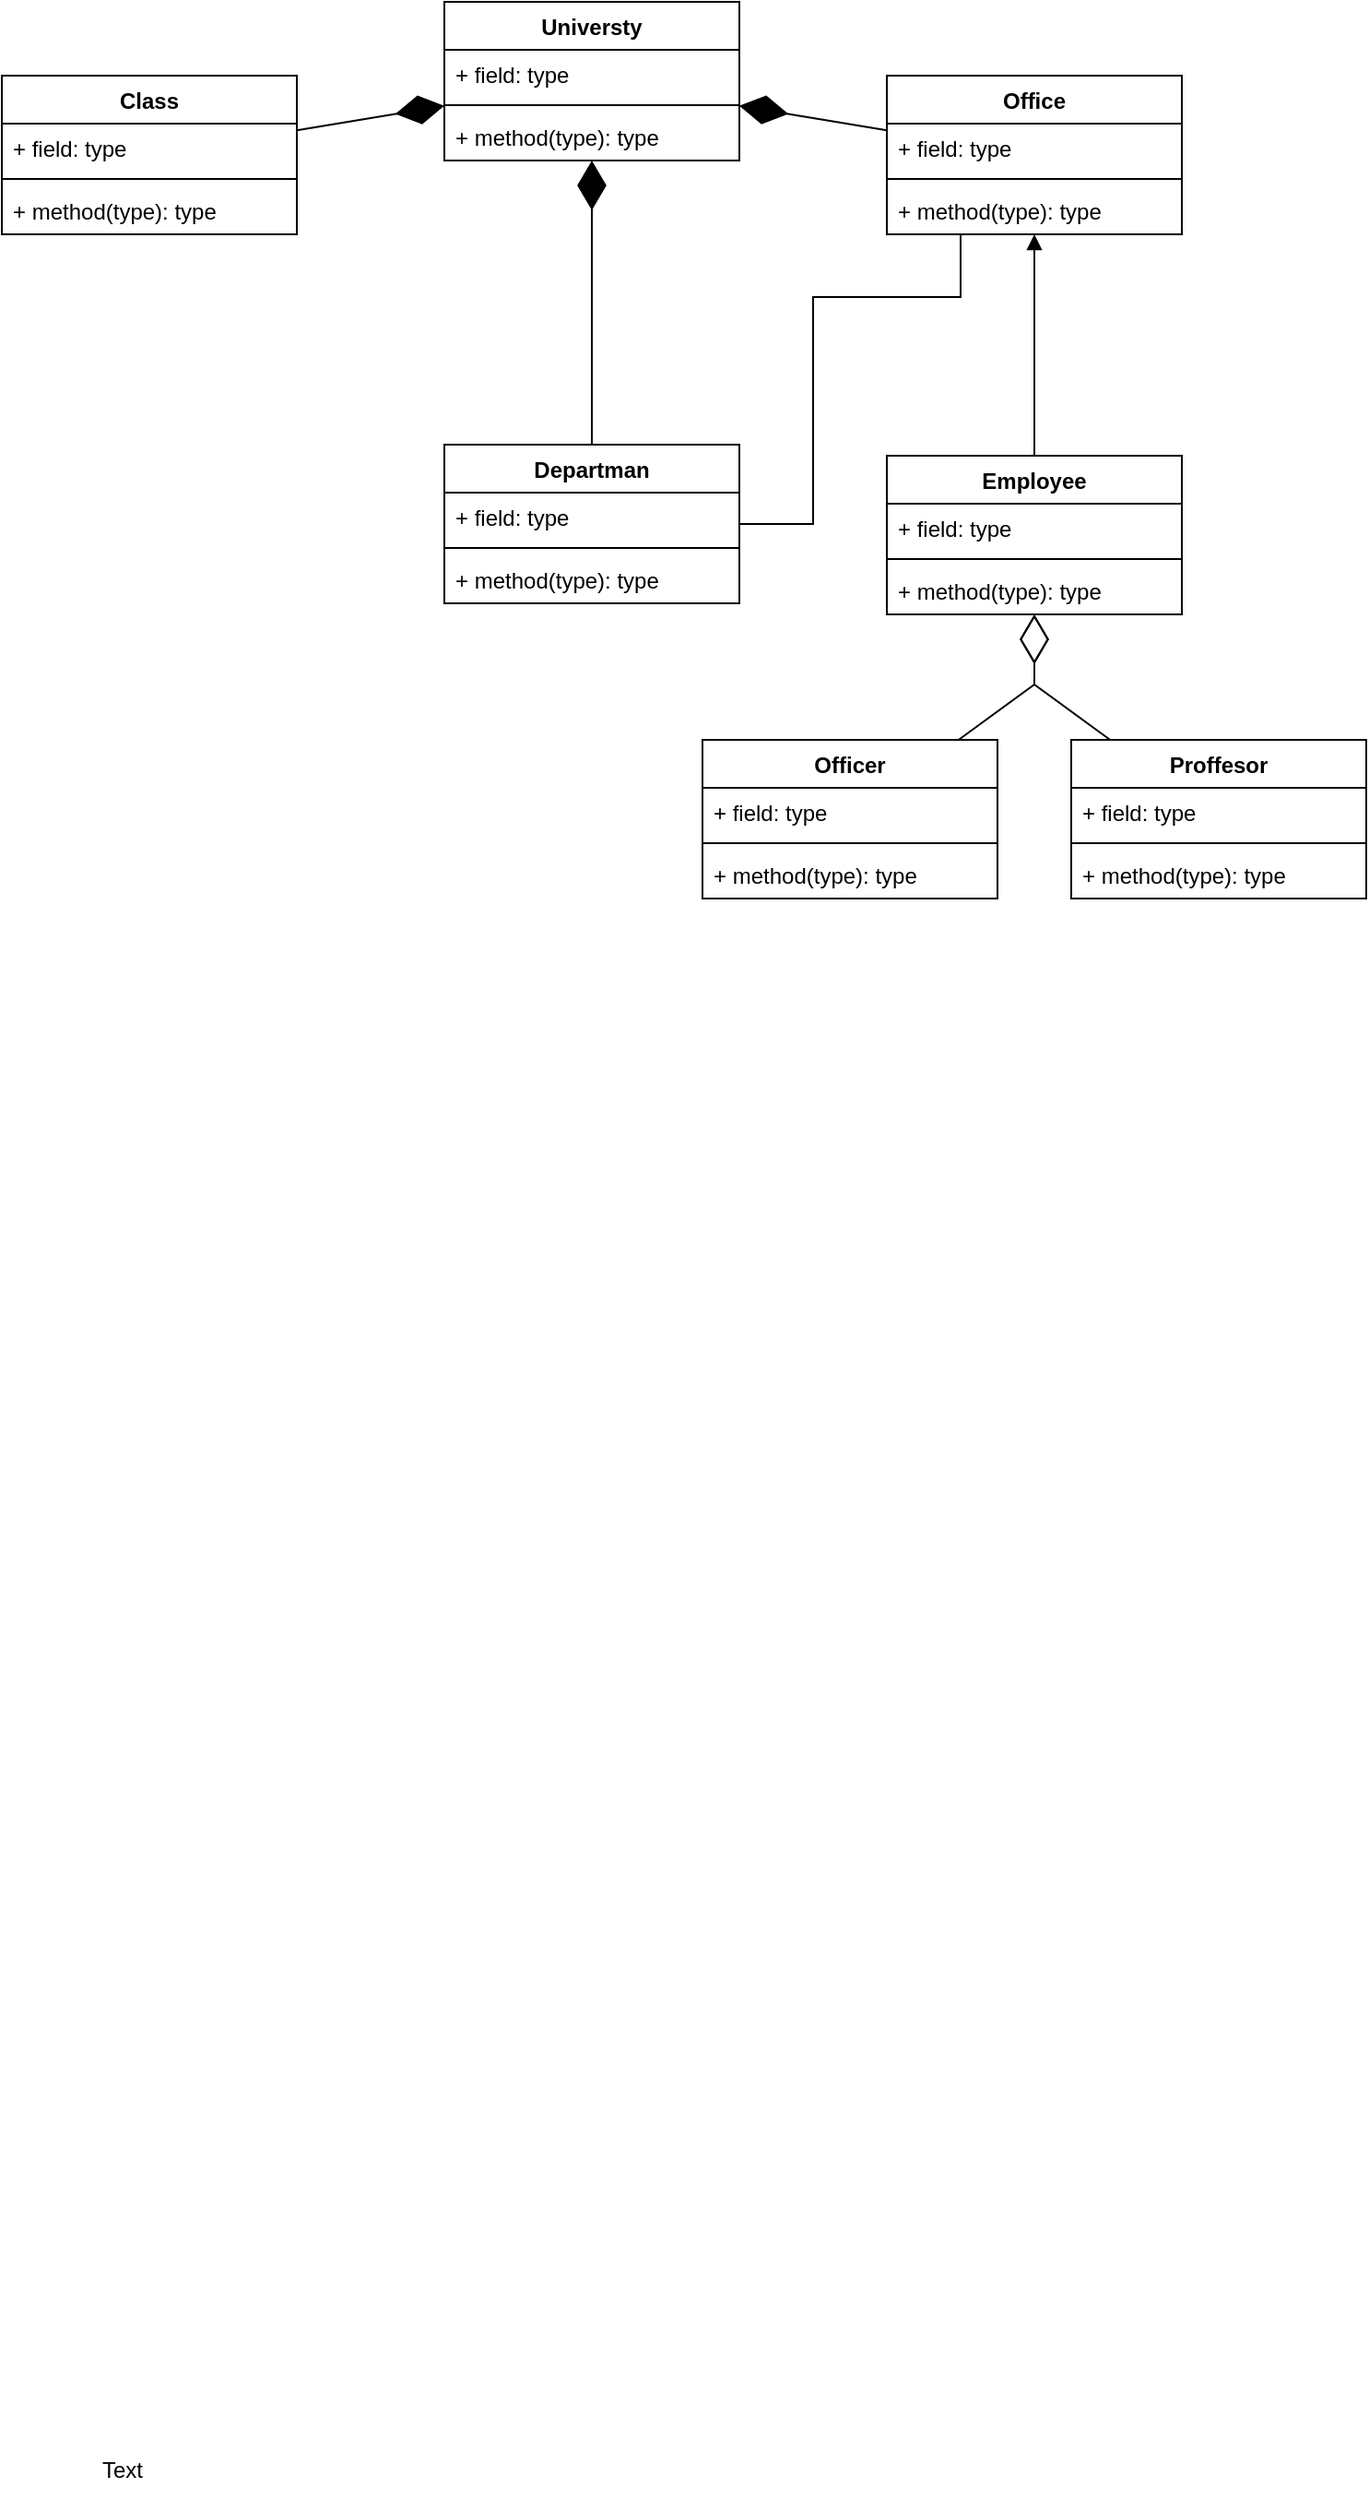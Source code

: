 <mxfile version="22.0.2" type="github">
  <diagram name="Sayfa -1" id="S-Tz8G7Cp1h8GfAUwTXo">
    <mxGraphModel dx="995" dy="1710" grid="1" gridSize="10" guides="1" tooltips="1" connect="1" arrows="1" fold="1" page="1" pageScale="1" pageWidth="827" pageHeight="1169" math="0" shadow="0">
      <root>
        <mxCell id="0" />
        <mxCell id="1" parent="0" />
        <mxCell id="p6-vss9Mwmbo4FJzbfOS-2" value="Text" style="text;html=1;align=center;verticalAlign=middle;resizable=0;points=[];autosize=1;strokeColor=none;fillColor=none;" vertex="1" parent="1">
          <mxGeometry x="84" y="183" width="50" height="30" as="geometry" />
        </mxCell>
        <mxCell id="p6-vss9Mwmbo4FJzbfOS-7" value="Universty" style="swimlane;fontStyle=1;align=center;verticalAlign=top;childLayout=stackLayout;horizontal=1;startSize=26;horizontalStack=0;resizeParent=1;resizeParentMax=0;resizeLast=0;collapsible=1;marginBottom=0;whiteSpace=wrap;html=1;" vertex="1" parent="1">
          <mxGeometry x="284" y="-1140" width="160" height="86" as="geometry">
            <mxRectangle x="320" y="-880" width="100" height="30" as="alternateBounds" />
          </mxGeometry>
        </mxCell>
        <mxCell id="p6-vss9Mwmbo4FJzbfOS-8" value="+ field: type" style="text;strokeColor=none;fillColor=none;align=left;verticalAlign=top;spacingLeft=4;spacingRight=4;overflow=hidden;rotatable=0;points=[[0,0.5],[1,0.5]];portConstraint=eastwest;whiteSpace=wrap;html=1;" vertex="1" parent="p6-vss9Mwmbo4FJzbfOS-7">
          <mxGeometry y="26" width="160" height="26" as="geometry" />
        </mxCell>
        <mxCell id="p6-vss9Mwmbo4FJzbfOS-9" value="" style="line;strokeWidth=1;fillColor=none;align=left;verticalAlign=middle;spacingTop=-1;spacingLeft=3;spacingRight=3;rotatable=0;labelPosition=right;points=[];portConstraint=eastwest;strokeColor=inherit;" vertex="1" parent="p6-vss9Mwmbo4FJzbfOS-7">
          <mxGeometry y="52" width="160" height="8" as="geometry" />
        </mxCell>
        <mxCell id="p6-vss9Mwmbo4FJzbfOS-10" value="+ method(type): type" style="text;strokeColor=none;fillColor=none;align=left;verticalAlign=top;spacingLeft=4;spacingRight=4;overflow=hidden;rotatable=0;points=[[0,0.5],[1,0.5]];portConstraint=eastwest;whiteSpace=wrap;html=1;" vertex="1" parent="p6-vss9Mwmbo4FJzbfOS-7">
          <mxGeometry y="60" width="160" height="26" as="geometry" />
        </mxCell>
        <mxCell id="p6-vss9Mwmbo4FJzbfOS-15" value="Class" style="swimlane;fontStyle=1;align=center;verticalAlign=top;childLayout=stackLayout;horizontal=1;startSize=26;horizontalStack=0;resizeParent=1;resizeParentMax=0;resizeLast=0;collapsible=1;marginBottom=0;whiteSpace=wrap;html=1;" vertex="1" parent="1">
          <mxGeometry x="44" y="-1100" width="160" height="86" as="geometry" />
        </mxCell>
        <mxCell id="p6-vss9Mwmbo4FJzbfOS-16" value="+ field: type" style="text;strokeColor=none;fillColor=none;align=left;verticalAlign=top;spacingLeft=4;spacingRight=4;overflow=hidden;rotatable=0;points=[[0,0.5],[1,0.5]];portConstraint=eastwest;whiteSpace=wrap;html=1;" vertex="1" parent="p6-vss9Mwmbo4FJzbfOS-15">
          <mxGeometry y="26" width="160" height="26" as="geometry" />
        </mxCell>
        <mxCell id="p6-vss9Mwmbo4FJzbfOS-17" value="" style="line;strokeWidth=1;fillColor=none;align=left;verticalAlign=middle;spacingTop=-1;spacingLeft=3;spacingRight=3;rotatable=0;labelPosition=right;points=[];portConstraint=eastwest;strokeColor=inherit;" vertex="1" parent="p6-vss9Mwmbo4FJzbfOS-15">
          <mxGeometry y="52" width="160" height="8" as="geometry" />
        </mxCell>
        <mxCell id="p6-vss9Mwmbo4FJzbfOS-18" value="+ method(type): type" style="text;strokeColor=none;fillColor=none;align=left;verticalAlign=top;spacingLeft=4;spacingRight=4;overflow=hidden;rotatable=0;points=[[0,0.5],[1,0.5]];portConstraint=eastwest;whiteSpace=wrap;html=1;" vertex="1" parent="p6-vss9Mwmbo4FJzbfOS-15">
          <mxGeometry y="60" width="160" height="26" as="geometry" />
        </mxCell>
        <mxCell id="p6-vss9Mwmbo4FJzbfOS-25" value="" style="endArrow=diamondThin;endFill=1;endSize=24;html=1;rounded=0;" edge="1" parent="1" source="p6-vss9Mwmbo4FJzbfOS-15" target="p6-vss9Mwmbo4FJzbfOS-7">
          <mxGeometry width="160" relative="1" as="geometry">
            <mxPoint x="374" y="-557" as="sourcePoint" />
            <mxPoint x="534" y="-557" as="targetPoint" />
          </mxGeometry>
        </mxCell>
        <mxCell id="p6-vss9Mwmbo4FJzbfOS-30" value="Office" style="swimlane;fontStyle=1;align=center;verticalAlign=top;childLayout=stackLayout;horizontal=1;startSize=26;horizontalStack=0;resizeParent=1;resizeParentMax=0;resizeLast=0;collapsible=1;marginBottom=0;whiteSpace=wrap;html=1;" vertex="1" parent="1">
          <mxGeometry x="524" y="-1100" width="160" height="86" as="geometry" />
        </mxCell>
        <mxCell id="p6-vss9Mwmbo4FJzbfOS-31" value="+ field: type" style="text;strokeColor=none;fillColor=none;align=left;verticalAlign=top;spacingLeft=4;spacingRight=4;overflow=hidden;rotatable=0;points=[[0,0.5],[1,0.5]];portConstraint=eastwest;whiteSpace=wrap;html=1;" vertex="1" parent="p6-vss9Mwmbo4FJzbfOS-30">
          <mxGeometry y="26" width="160" height="26" as="geometry" />
        </mxCell>
        <mxCell id="p6-vss9Mwmbo4FJzbfOS-32" value="" style="line;strokeWidth=1;fillColor=none;align=left;verticalAlign=middle;spacingTop=-1;spacingLeft=3;spacingRight=3;rotatable=0;labelPosition=right;points=[];portConstraint=eastwest;strokeColor=inherit;" vertex="1" parent="p6-vss9Mwmbo4FJzbfOS-30">
          <mxGeometry y="52" width="160" height="8" as="geometry" />
        </mxCell>
        <mxCell id="p6-vss9Mwmbo4FJzbfOS-33" value="+ method(type): type" style="text;strokeColor=none;fillColor=none;align=left;verticalAlign=top;spacingLeft=4;spacingRight=4;overflow=hidden;rotatable=0;points=[[0,0.5],[1,0.5]];portConstraint=eastwest;whiteSpace=wrap;html=1;" vertex="1" parent="p6-vss9Mwmbo4FJzbfOS-30">
          <mxGeometry y="60" width="160" height="26" as="geometry" />
        </mxCell>
        <mxCell id="p6-vss9Mwmbo4FJzbfOS-34" value="Departman" style="swimlane;fontStyle=1;align=center;verticalAlign=top;childLayout=stackLayout;horizontal=1;startSize=26;horizontalStack=0;resizeParent=1;resizeParentMax=0;resizeLast=0;collapsible=1;marginBottom=0;whiteSpace=wrap;html=1;" vertex="1" parent="1">
          <mxGeometry x="284" y="-900" width="160" height="86" as="geometry" />
        </mxCell>
        <mxCell id="p6-vss9Mwmbo4FJzbfOS-35" value="+ field: type" style="text;strokeColor=none;fillColor=none;align=left;verticalAlign=top;spacingLeft=4;spacingRight=4;overflow=hidden;rotatable=0;points=[[0,0.5],[1,0.5]];portConstraint=eastwest;whiteSpace=wrap;html=1;" vertex="1" parent="p6-vss9Mwmbo4FJzbfOS-34">
          <mxGeometry y="26" width="160" height="26" as="geometry" />
        </mxCell>
        <mxCell id="p6-vss9Mwmbo4FJzbfOS-36" value="" style="line;strokeWidth=1;fillColor=none;align=left;verticalAlign=middle;spacingTop=-1;spacingLeft=3;spacingRight=3;rotatable=0;labelPosition=right;points=[];portConstraint=eastwest;strokeColor=inherit;" vertex="1" parent="p6-vss9Mwmbo4FJzbfOS-34">
          <mxGeometry y="52" width="160" height="8" as="geometry" />
        </mxCell>
        <mxCell id="p6-vss9Mwmbo4FJzbfOS-37" value="+ method(type): type" style="text;strokeColor=none;fillColor=none;align=left;verticalAlign=top;spacingLeft=4;spacingRight=4;overflow=hidden;rotatable=0;points=[[0,0.5],[1,0.5]];portConstraint=eastwest;whiteSpace=wrap;html=1;" vertex="1" parent="p6-vss9Mwmbo4FJzbfOS-34">
          <mxGeometry y="60" width="160" height="26" as="geometry" />
        </mxCell>
        <mxCell id="p6-vss9Mwmbo4FJzbfOS-38" value="" style="endArrow=diamondThin;endFill=1;endSize=24;html=1;rounded=0;" edge="1" parent="1" source="p6-vss9Mwmbo4FJzbfOS-30" target="p6-vss9Mwmbo4FJzbfOS-7">
          <mxGeometry width="160" relative="1" as="geometry">
            <mxPoint x="354" y="-467" as="sourcePoint" />
            <mxPoint x="514" y="-467" as="targetPoint" />
          </mxGeometry>
        </mxCell>
        <mxCell id="p6-vss9Mwmbo4FJzbfOS-41" value="" style="endArrow=diamondThin;endFill=1;endSize=24;html=1;rounded=0;" edge="1" parent="1" source="p6-vss9Mwmbo4FJzbfOS-34" target="p6-vss9Mwmbo4FJzbfOS-7">
          <mxGeometry width="160" relative="1" as="geometry">
            <mxPoint x="274" y="-577" as="sourcePoint" />
            <mxPoint x="434" y="-577" as="targetPoint" />
            <Array as="points" />
          </mxGeometry>
        </mxCell>
        <mxCell id="p6-vss9Mwmbo4FJzbfOS-42" value="Employee" style="swimlane;fontStyle=1;align=center;verticalAlign=top;childLayout=stackLayout;horizontal=1;startSize=26;horizontalStack=0;resizeParent=1;resizeParentMax=0;resizeLast=0;collapsible=1;marginBottom=0;whiteSpace=wrap;html=1;" vertex="1" parent="1">
          <mxGeometry x="524" y="-894" width="160" height="86" as="geometry" />
        </mxCell>
        <mxCell id="p6-vss9Mwmbo4FJzbfOS-43" value="+ field: type" style="text;strokeColor=none;fillColor=none;align=left;verticalAlign=top;spacingLeft=4;spacingRight=4;overflow=hidden;rotatable=0;points=[[0,0.5],[1,0.5]];portConstraint=eastwest;whiteSpace=wrap;html=1;" vertex="1" parent="p6-vss9Mwmbo4FJzbfOS-42">
          <mxGeometry y="26" width="160" height="26" as="geometry" />
        </mxCell>
        <mxCell id="p6-vss9Mwmbo4FJzbfOS-44" value="" style="line;strokeWidth=1;fillColor=none;align=left;verticalAlign=middle;spacingTop=-1;spacingLeft=3;spacingRight=3;rotatable=0;labelPosition=right;points=[];portConstraint=eastwest;strokeColor=inherit;" vertex="1" parent="p6-vss9Mwmbo4FJzbfOS-42">
          <mxGeometry y="52" width="160" height="8" as="geometry" />
        </mxCell>
        <mxCell id="p6-vss9Mwmbo4FJzbfOS-45" value="+ method(type): type" style="text;strokeColor=none;fillColor=none;align=left;verticalAlign=top;spacingLeft=4;spacingRight=4;overflow=hidden;rotatable=0;points=[[0,0.5],[1,0.5]];portConstraint=eastwest;whiteSpace=wrap;html=1;" vertex="1" parent="p6-vss9Mwmbo4FJzbfOS-42">
          <mxGeometry y="60" width="160" height="26" as="geometry" />
        </mxCell>
        <mxCell id="p6-vss9Mwmbo4FJzbfOS-46" value="Proffesor&lt;br&gt;" style="swimlane;fontStyle=1;align=center;verticalAlign=top;childLayout=stackLayout;horizontal=1;startSize=26;horizontalStack=0;resizeParent=1;resizeParentMax=0;resizeLast=0;collapsible=1;marginBottom=0;whiteSpace=wrap;html=1;" vertex="1" parent="1">
          <mxGeometry x="624" y="-740" width="160" height="86" as="geometry" />
        </mxCell>
        <mxCell id="p6-vss9Mwmbo4FJzbfOS-47" value="+ field: type" style="text;strokeColor=none;fillColor=none;align=left;verticalAlign=top;spacingLeft=4;spacingRight=4;overflow=hidden;rotatable=0;points=[[0,0.5],[1,0.5]];portConstraint=eastwest;whiteSpace=wrap;html=1;" vertex="1" parent="p6-vss9Mwmbo4FJzbfOS-46">
          <mxGeometry y="26" width="160" height="26" as="geometry" />
        </mxCell>
        <mxCell id="p6-vss9Mwmbo4FJzbfOS-48" value="" style="line;strokeWidth=1;fillColor=none;align=left;verticalAlign=middle;spacingTop=-1;spacingLeft=3;spacingRight=3;rotatable=0;labelPosition=right;points=[];portConstraint=eastwest;strokeColor=inherit;" vertex="1" parent="p6-vss9Mwmbo4FJzbfOS-46">
          <mxGeometry y="52" width="160" height="8" as="geometry" />
        </mxCell>
        <mxCell id="p6-vss9Mwmbo4FJzbfOS-49" value="+ method(type): type" style="text;strokeColor=none;fillColor=none;align=left;verticalAlign=top;spacingLeft=4;spacingRight=4;overflow=hidden;rotatable=0;points=[[0,0.5],[1,0.5]];portConstraint=eastwest;whiteSpace=wrap;html=1;" vertex="1" parent="p6-vss9Mwmbo4FJzbfOS-46">
          <mxGeometry y="60" width="160" height="26" as="geometry" />
        </mxCell>
        <mxCell id="p6-vss9Mwmbo4FJzbfOS-50" value="Officer" style="swimlane;fontStyle=1;align=center;verticalAlign=top;childLayout=stackLayout;horizontal=1;startSize=26;horizontalStack=0;resizeParent=1;resizeParentMax=0;resizeLast=0;collapsible=1;marginBottom=0;whiteSpace=wrap;html=1;" vertex="1" parent="1">
          <mxGeometry x="424" y="-740" width="160" height="86" as="geometry" />
        </mxCell>
        <mxCell id="p6-vss9Mwmbo4FJzbfOS-51" value="+ field: type" style="text;strokeColor=none;fillColor=none;align=left;verticalAlign=top;spacingLeft=4;spacingRight=4;overflow=hidden;rotatable=0;points=[[0,0.5],[1,0.5]];portConstraint=eastwest;whiteSpace=wrap;html=1;" vertex="1" parent="p6-vss9Mwmbo4FJzbfOS-50">
          <mxGeometry y="26" width="160" height="26" as="geometry" />
        </mxCell>
        <mxCell id="p6-vss9Mwmbo4FJzbfOS-52" value="" style="line;strokeWidth=1;fillColor=none;align=left;verticalAlign=middle;spacingTop=-1;spacingLeft=3;spacingRight=3;rotatable=0;labelPosition=right;points=[];portConstraint=eastwest;strokeColor=inherit;" vertex="1" parent="p6-vss9Mwmbo4FJzbfOS-50">
          <mxGeometry y="52" width="160" height="8" as="geometry" />
        </mxCell>
        <mxCell id="p6-vss9Mwmbo4FJzbfOS-53" value="+ method(type): type" style="text;strokeColor=none;fillColor=none;align=left;verticalAlign=top;spacingLeft=4;spacingRight=4;overflow=hidden;rotatable=0;points=[[0,0.5],[1,0.5]];portConstraint=eastwest;whiteSpace=wrap;html=1;" vertex="1" parent="p6-vss9Mwmbo4FJzbfOS-50">
          <mxGeometry y="60" width="160" height="26" as="geometry" />
        </mxCell>
        <mxCell id="p6-vss9Mwmbo4FJzbfOS-64" value="" style="endArrow=block;endFill=1;html=1;edgeStyle=orthogonalEdgeStyle;align=left;verticalAlign=top;rounded=0;" edge="1" parent="1" source="p6-vss9Mwmbo4FJzbfOS-42" target="p6-vss9Mwmbo4FJzbfOS-30">
          <mxGeometry x="-1" relative="1" as="geometry">
            <mxPoint x="364" y="-637" as="sourcePoint" />
            <mxPoint x="524" y="-637" as="targetPoint" />
          </mxGeometry>
        </mxCell>
        <mxCell id="p6-vss9Mwmbo4FJzbfOS-67" value="" style="endArrow=diamondThin;endFill=0;endSize=24;html=1;rounded=0;" edge="1" parent="1" source="p6-vss9Mwmbo4FJzbfOS-50" target="p6-vss9Mwmbo4FJzbfOS-42">
          <mxGeometry width="160" relative="1" as="geometry">
            <mxPoint x="674" y="-807" as="sourcePoint" />
            <mxPoint x="834" y="-807" as="targetPoint" />
            <Array as="points">
              <mxPoint x="604" y="-770" />
            </Array>
          </mxGeometry>
        </mxCell>
        <mxCell id="p6-vss9Mwmbo4FJzbfOS-68" value="" style="endArrow=diamondThin;endFill=0;endSize=24;html=1;rounded=0;" edge="1" parent="1" source="p6-vss9Mwmbo4FJzbfOS-46" target="p6-vss9Mwmbo4FJzbfOS-42">
          <mxGeometry width="160" relative="1" as="geometry">
            <mxPoint x="793" y="-757" as="sourcePoint" />
            <mxPoint x="835" y="-821" as="targetPoint" />
            <Array as="points">
              <mxPoint x="604" y="-770" />
            </Array>
          </mxGeometry>
        </mxCell>
        <mxCell id="p6-vss9Mwmbo4FJzbfOS-71" value="" style="endArrow=none;html=1;edgeStyle=orthogonalEdgeStyle;rounded=0;" edge="1" parent="1" source="p6-vss9Mwmbo4FJzbfOS-34" target="p6-vss9Mwmbo4FJzbfOS-30">
          <mxGeometry relative="1" as="geometry">
            <mxPoint x="634" y="-544.34" as="sourcePoint" />
            <mxPoint x="794" y="-544.34" as="targetPoint" />
            <Array as="points">
              <mxPoint x="484" y="-857" />
              <mxPoint x="484" y="-980" />
              <mxPoint x="564" y="-980" />
            </Array>
          </mxGeometry>
        </mxCell>
      </root>
    </mxGraphModel>
  </diagram>
</mxfile>
